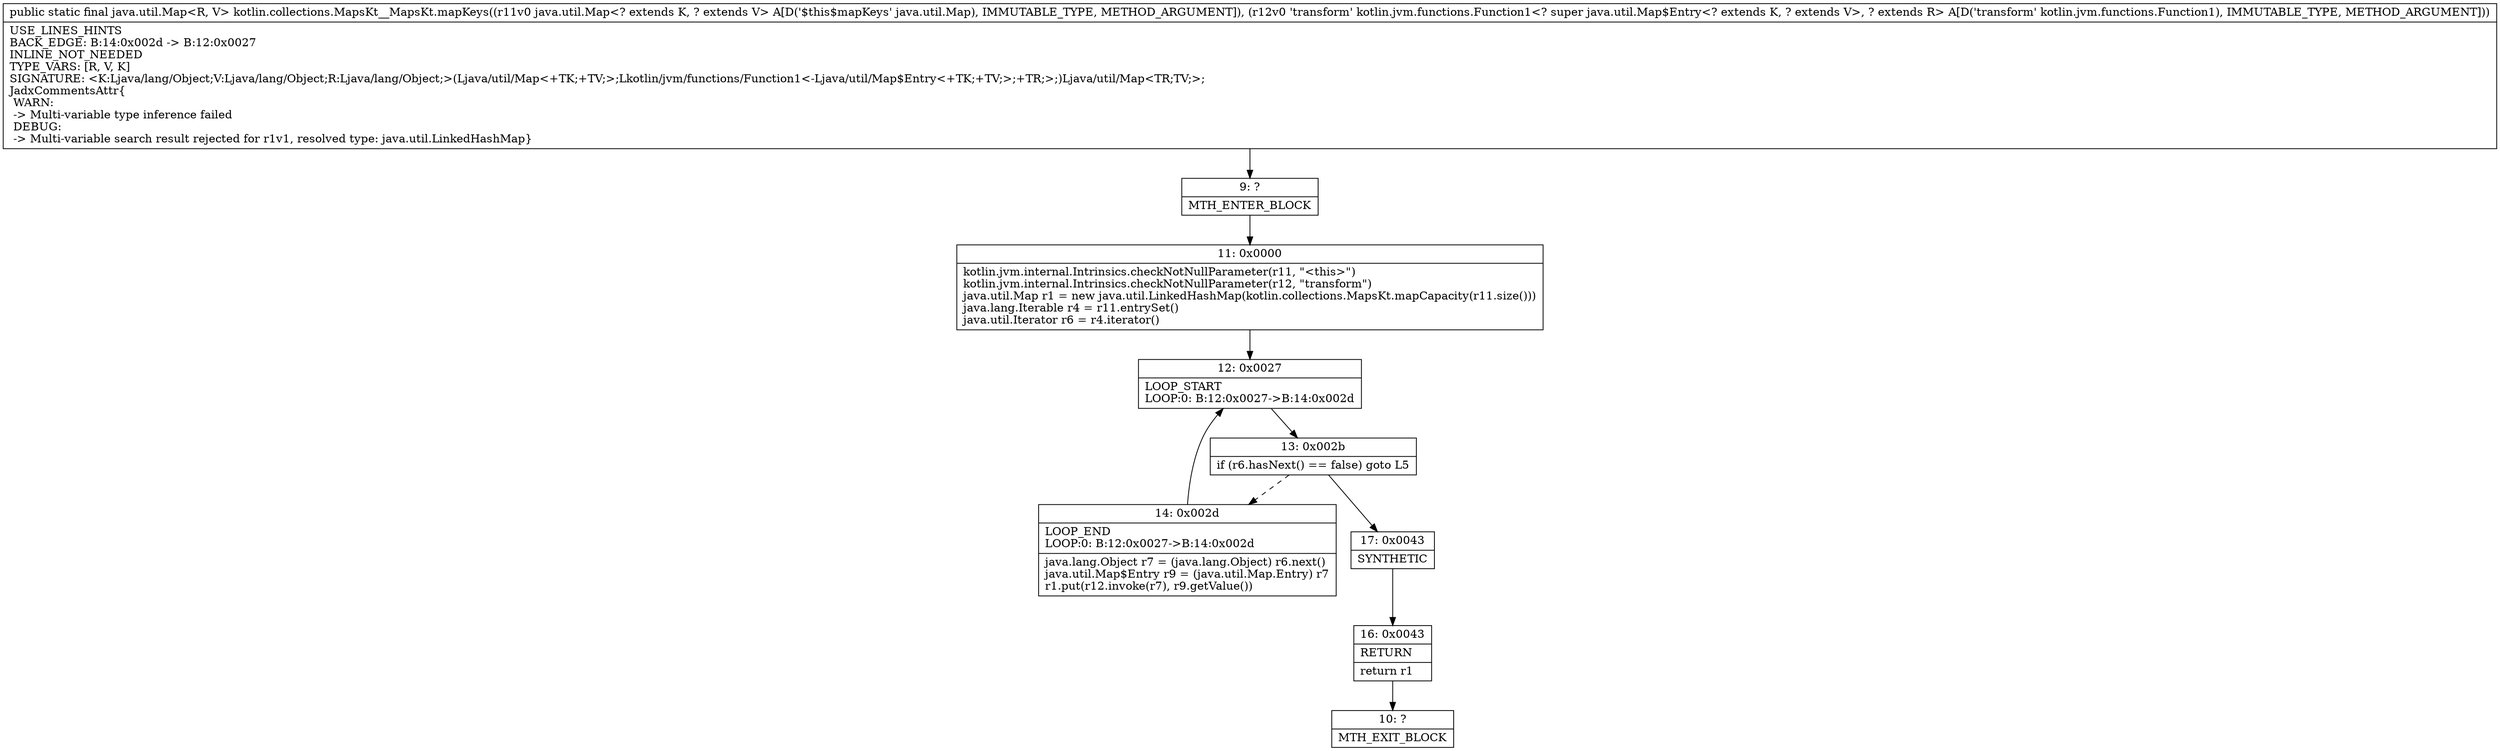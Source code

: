 digraph "CFG forkotlin.collections.MapsKt__MapsKt.mapKeys(Ljava\/util\/Map;Lkotlin\/jvm\/functions\/Function1;)Ljava\/util\/Map;" {
Node_9 [shape=record,label="{9\:\ ?|MTH_ENTER_BLOCK\l}"];
Node_11 [shape=record,label="{11\:\ 0x0000|kotlin.jvm.internal.Intrinsics.checkNotNullParameter(r11, \"\<this\>\")\lkotlin.jvm.internal.Intrinsics.checkNotNullParameter(r12, \"transform\")\ljava.util.Map r1 = new java.util.LinkedHashMap(kotlin.collections.MapsKt.mapCapacity(r11.size()))\ljava.lang.Iterable r4 = r11.entrySet()\ljava.util.Iterator r6 = r4.iterator()\l}"];
Node_12 [shape=record,label="{12\:\ 0x0027|LOOP_START\lLOOP:0: B:12:0x0027\-\>B:14:0x002d\l}"];
Node_13 [shape=record,label="{13\:\ 0x002b|if (r6.hasNext() == false) goto L5\l}"];
Node_14 [shape=record,label="{14\:\ 0x002d|LOOP_END\lLOOP:0: B:12:0x0027\-\>B:14:0x002d\l|java.lang.Object r7 = (java.lang.Object) r6.next()\ljava.util.Map$Entry r9 = (java.util.Map.Entry) r7\lr1.put(r12.invoke(r7), r9.getValue())\l}"];
Node_17 [shape=record,label="{17\:\ 0x0043|SYNTHETIC\l}"];
Node_16 [shape=record,label="{16\:\ 0x0043|RETURN\l|return r1\l}"];
Node_10 [shape=record,label="{10\:\ ?|MTH_EXIT_BLOCK\l}"];
MethodNode[shape=record,label="{public static final java.util.Map\<R, V\> kotlin.collections.MapsKt__MapsKt.mapKeys((r11v0 java.util.Map\<? extends K, ? extends V\> A[D('$this$mapKeys' java.util.Map), IMMUTABLE_TYPE, METHOD_ARGUMENT]), (r12v0 'transform' kotlin.jvm.functions.Function1\<? super java.util.Map$Entry\<? extends K, ? extends V\>, ? extends R\> A[D('transform' kotlin.jvm.functions.Function1), IMMUTABLE_TYPE, METHOD_ARGUMENT]))  | USE_LINES_HINTS\lBACK_EDGE: B:14:0x002d \-\> B:12:0x0027\lINLINE_NOT_NEEDED\lTYPE_VARS: [R, V, K]\lSIGNATURE: \<K:Ljava\/lang\/Object;V:Ljava\/lang\/Object;R:Ljava\/lang\/Object;\>(Ljava\/util\/Map\<+TK;+TV;\>;Lkotlin\/jvm\/functions\/Function1\<\-Ljava\/util\/Map$Entry\<+TK;+TV;\>;+TR;\>;)Ljava\/util\/Map\<TR;TV;\>;\lJadxCommentsAttr\{\l WARN: \l \-\> Multi\-variable type inference failed\l DEBUG: \l \-\> Multi\-variable search result rejected for r1v1, resolved type: java.util.LinkedHashMap\}\l}"];
MethodNode -> Node_9;Node_9 -> Node_11;
Node_11 -> Node_12;
Node_12 -> Node_13;
Node_13 -> Node_14[style=dashed];
Node_13 -> Node_17;
Node_14 -> Node_12;
Node_17 -> Node_16;
Node_16 -> Node_10;
}

